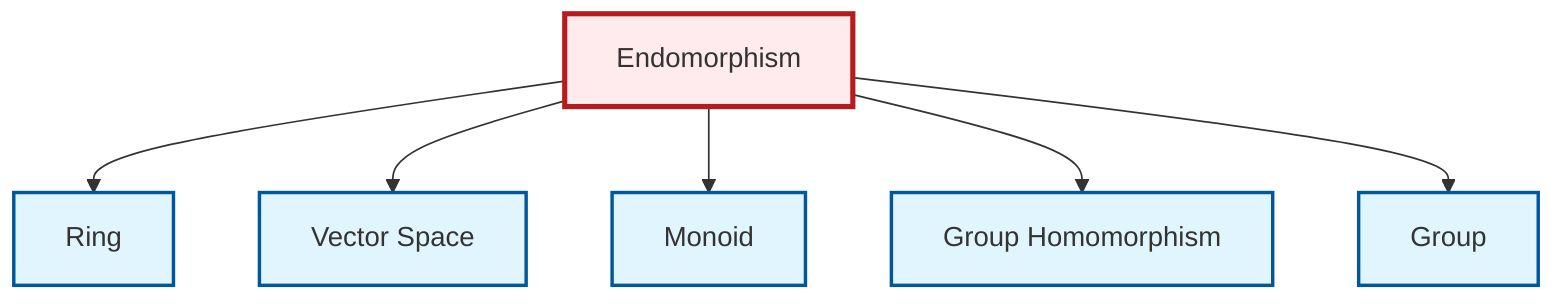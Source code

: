 graph TD
    classDef definition fill:#e1f5fe,stroke:#01579b,stroke-width:2px
    classDef theorem fill:#f3e5f5,stroke:#4a148c,stroke-width:2px
    classDef axiom fill:#fff3e0,stroke:#e65100,stroke-width:2px
    classDef example fill:#e8f5e9,stroke:#1b5e20,stroke-width:2px
    classDef current fill:#ffebee,stroke:#b71c1c,stroke-width:3px
    def-group["Group"]:::definition
    def-homomorphism["Group Homomorphism"]:::definition
    def-vector-space["Vector Space"]:::definition
    def-endomorphism["Endomorphism"]:::definition
    def-monoid["Monoid"]:::definition
    def-ring["Ring"]:::definition
    def-endomorphism --> def-ring
    def-endomorphism --> def-vector-space
    def-endomorphism --> def-monoid
    def-endomorphism --> def-homomorphism
    def-endomorphism --> def-group
    class def-endomorphism current